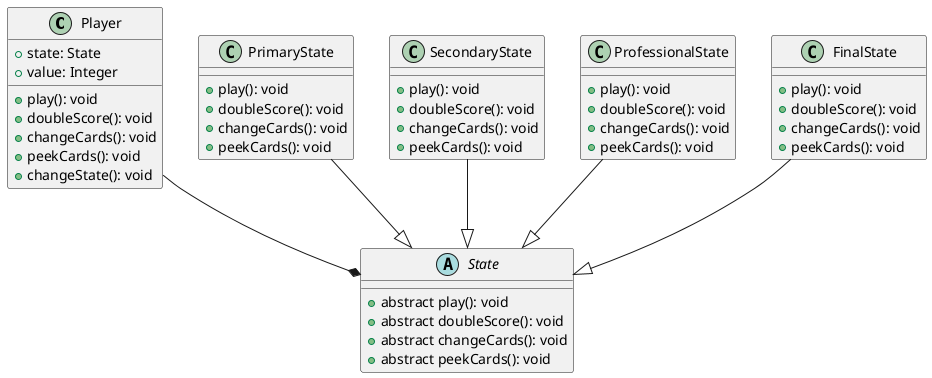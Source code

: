 @startuml

class Player {
    + state: State
    + value: Integer
    + play(): void
    + doubleScore(): void
    + changeCards(): void
    + peekCards(): void
    + changeState(): void
}

abstract State {
    + abstract play(): void
    + abstract doubleScore(): void
    + abstract changeCards(): void
    + abstract peekCards(): void
}

class PrimaryState {
    + play(): void
    + doubleScore(): void
    + changeCards(): void
    + peekCards(): void
}

class SecondaryState {
    + play(): void
    + doubleScore(): void
    + changeCards(): void
    + peekCards(): void
}


class ProfessionalState {
    + play(): void
    + doubleScore(): void
    + changeCards(): void
    + peekCards(): void
}

class FinalState {
    + play(): void
    + doubleScore(): void
    + changeCards(): void
    + peekCards(): void
}

PrimaryState --|> State
SecondaryState --|> State
ProfessionalState --|> State
FinalState --|> State

Player --* State
@enduml